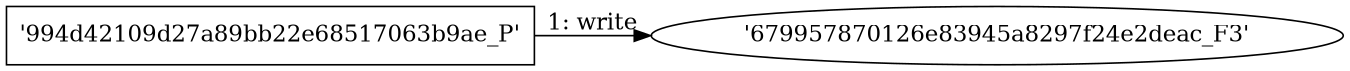 digraph "D:\Learning\Paper\apt\基于CTI的攻击预警\Dataset\攻击图\ASGfromALLCTI\IP Blacklisting in Snort.dot" {
rankdir="LR"
size="9"
fixedsize="false"
splines="true"
nodesep=0.3
ranksep=0
fontsize=10
overlap="scalexy"
engine= "neato"
	"'679957870126e83945a8297f24e2deac_F3'" [node_type=file shape=ellipse]
	"'994d42109d27a89bb22e68517063b9ae_P'" [node_type=Process shape=box]
	"'994d42109d27a89bb22e68517063b9ae_P'" -> "'679957870126e83945a8297f24e2deac_F3'" [label="1: write"]
}

